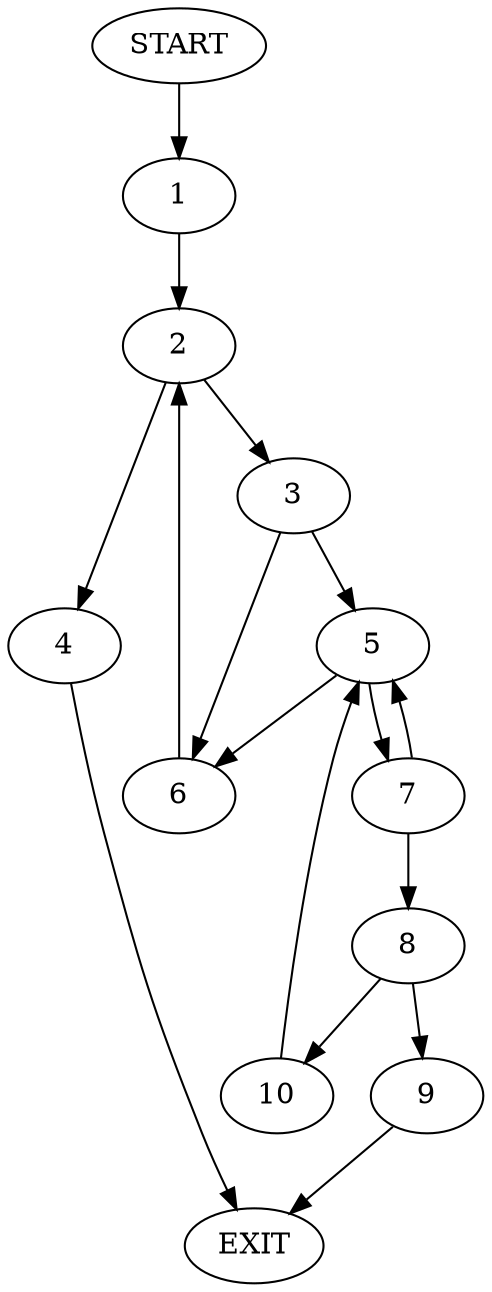 digraph {
0 [label="START"]
11 [label="EXIT"]
0 -> 1
1 -> 2
2 -> 3
2 -> 4
3 -> 5
3 -> 6
4 -> 11
6 -> 2
5 -> 7
5 -> 6
7 -> 5
7 -> 8
8 -> 9
8 -> 10
9 -> 11
10 -> 5
}
